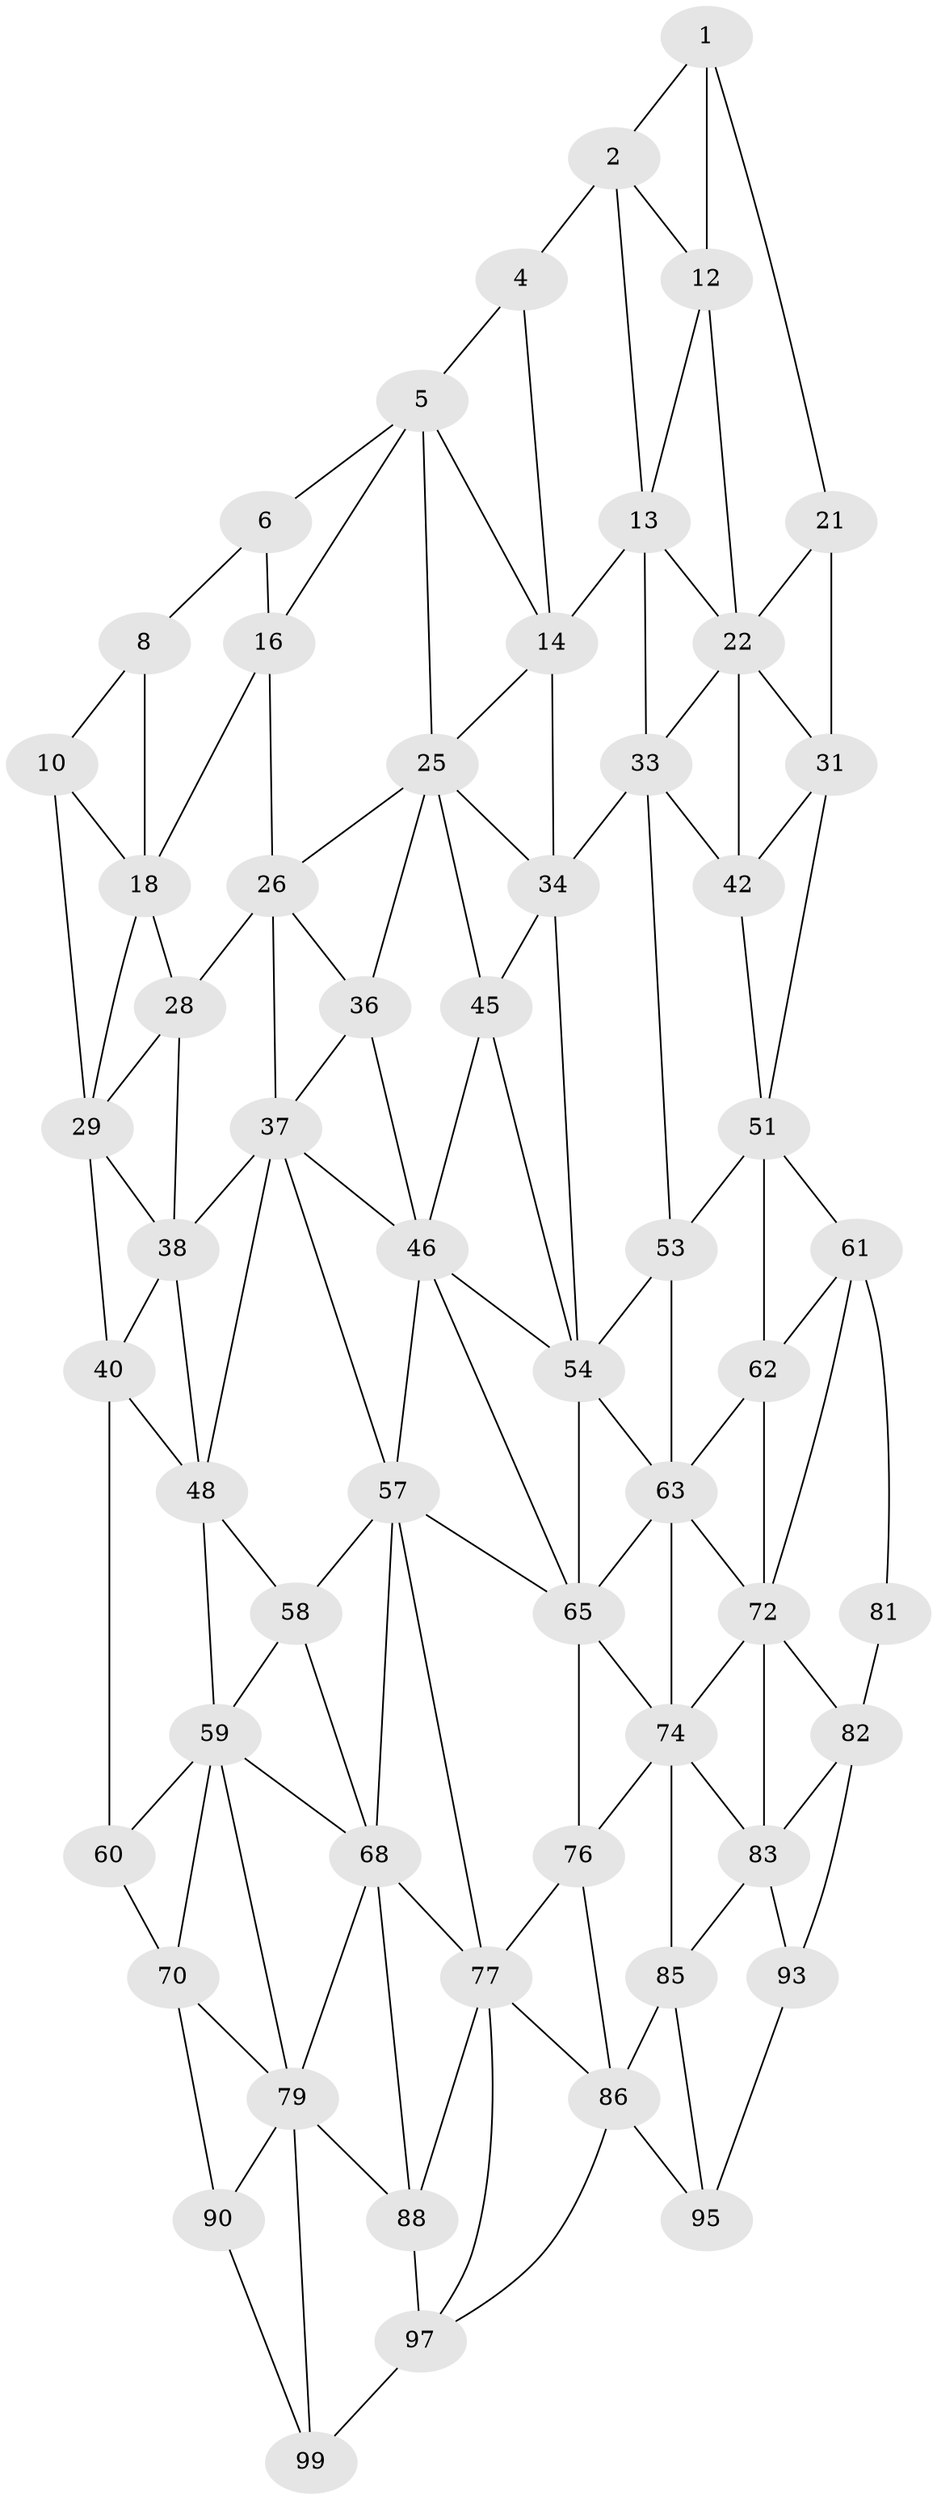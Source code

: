 // original degree distribution, {2: 0.04, 3: 0.32, 4: 0.64}
// Generated by graph-tools (version 1.1) at 2025/11/02/21/25 10:11:12]
// undirected, 58 vertices, 130 edges
graph export_dot {
graph [start="1"]
  node [color=gray90,style=filled];
  1 [super="+11"];
  2 [super="+3"];
  4;
  5 [super="+15"];
  6 [super="+7"];
  8 [super="+9"];
  10 [super="+20"];
  12;
  13 [super="+23"];
  14 [super="+24"];
  16 [super="+17"];
  18 [super="+19"];
  21;
  22 [super="+32"];
  25 [super="+35"];
  26 [super="+27"];
  28;
  29 [super="+30"];
  31 [super="+41"];
  33 [super="+43"];
  34 [super="+44"];
  36;
  37 [super="+47"];
  38 [super="+39"];
  40 [super="+50"];
  42;
  45;
  46 [super="+56"];
  48 [super="+49"];
  51 [super="+52"];
  53;
  54 [super="+55"];
  57 [super="+67"];
  58;
  59 [super="+69"];
  60;
  61 [super="+71"];
  62;
  63 [super="+64"];
  65 [super="+66"];
  68 [super="+78"];
  70 [super="+80"];
  72 [super="+73"];
  74 [super="+75"];
  76;
  77 [super="+87"];
  79 [super="+89"];
  81 [super="+91"];
  82 [super="+92"];
  83 [super="+84"];
  85;
  86 [super="+96"];
  88;
  90;
  93 [super="+94"];
  95;
  97 [super="+98"];
  99 [super="+100"];
  1 -- 2;
  1 -- 12;
  1 -- 21;
  2 -- 12;
  2 -- 4;
  2 -- 13;
  4 -- 14;
  4 -- 5;
  5 -- 6;
  5 -- 16;
  5 -- 25;
  5 -- 14;
  6 -- 16 [weight=2];
  6 -- 8;
  8 -- 18 [weight=2];
  8 -- 10;
  10 -- 29;
  10 -- 18;
  12 -- 22;
  12 -- 13;
  13 -- 14 [weight=2];
  13 -- 33;
  13 -- 22;
  14 -- 25;
  14 -- 34;
  16 -- 26 [weight=2];
  16 -- 18;
  18 -- 28;
  18 -- 29;
  21 -- 31;
  21 -- 22;
  22 -- 33;
  22 -- 42;
  22 -- 31;
  25 -- 26;
  25 -- 34;
  25 -- 36;
  25 -- 45;
  26 -- 36;
  26 -- 28;
  26 -- 37;
  28 -- 38;
  28 -- 29;
  29 -- 38;
  29 -- 40;
  31 -- 42;
  31 -- 51;
  33 -- 34 [weight=2];
  33 -- 42;
  33 -- 53;
  34 -- 45;
  34 -- 54;
  36 -- 46;
  36 -- 37;
  37 -- 38;
  37 -- 48;
  37 -- 57;
  37 -- 46;
  38 -- 48 [weight=2];
  38 -- 40;
  40 -- 48;
  40 -- 60;
  42 -- 51;
  45 -- 46;
  45 -- 54;
  46 -- 57;
  46 -- 65;
  46 -- 54;
  48 -- 58;
  48 -- 59;
  51 -- 61;
  51 -- 53;
  51 -- 62;
  53 -- 63;
  53 -- 54;
  54 -- 63;
  54 -- 65;
  57 -- 58;
  57 -- 68;
  57 -- 77;
  57 -- 65;
  58 -- 68;
  58 -- 59;
  59 -- 60;
  59 -- 68;
  59 -- 70;
  59 -- 79;
  60 -- 70;
  61 -- 62;
  61 -- 72;
  61 -- 81;
  62 -- 72;
  62 -- 63;
  63 -- 72;
  63 -- 65;
  63 -- 74;
  65 -- 74;
  65 -- 76;
  68 -- 88;
  68 -- 77;
  68 -- 79;
  70 -- 90;
  70 -- 79;
  72 -- 82;
  72 -- 74;
  72 -- 83;
  74 -- 76;
  74 -- 85;
  74 -- 83;
  76 -- 86;
  76 -- 77;
  77 -- 88;
  77 -- 97;
  77 -- 86;
  79 -- 88;
  79 -- 90;
  79 -- 99;
  81 -- 82 [weight=2];
  82 -- 83;
  82 -- 93;
  83 -- 93 [weight=2];
  83 -- 85;
  85 -- 95;
  85 -- 86;
  86 -- 97;
  86 -- 95;
  88 -- 97;
  90 -- 99;
  93 -- 95;
  97 -- 99;
}
